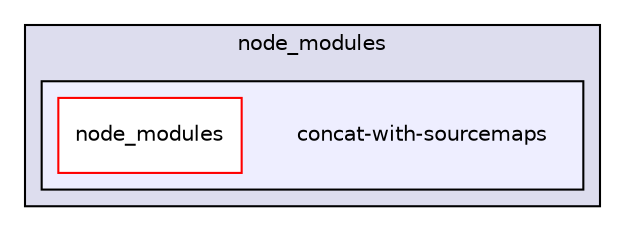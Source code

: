 digraph "gulp-src/node_modules/gulp-concat/node_modules/concat-with-sourcemaps" {
  compound=true
  node [ fontsize="10", fontname="Helvetica"];
  edge [ labelfontsize="10", labelfontname="Helvetica"];
  subgraph clusterdir_beda1d6fa6680720d0afbfd6cbb22655 {
    graph [ bgcolor="#ddddee", pencolor="black", label="node_modules" fontname="Helvetica", fontsize="10", URL="dir_beda1d6fa6680720d0afbfd6cbb22655.html"]
  subgraph clusterdir_080838d5d3082cb9181d8f0b28b769ec {
    graph [ bgcolor="#eeeeff", pencolor="black", label="" URL="dir_080838d5d3082cb9181d8f0b28b769ec.html"];
    dir_080838d5d3082cb9181d8f0b28b769ec [shape=plaintext label="concat-with-sourcemaps"];
    dir_d7d3020ba7e8c27f9cf2f6432e478eee [shape=box label="node_modules" color="red" fillcolor="white" style="filled" URL="dir_d7d3020ba7e8c27f9cf2f6432e478eee.html"];
  }
  }
}
